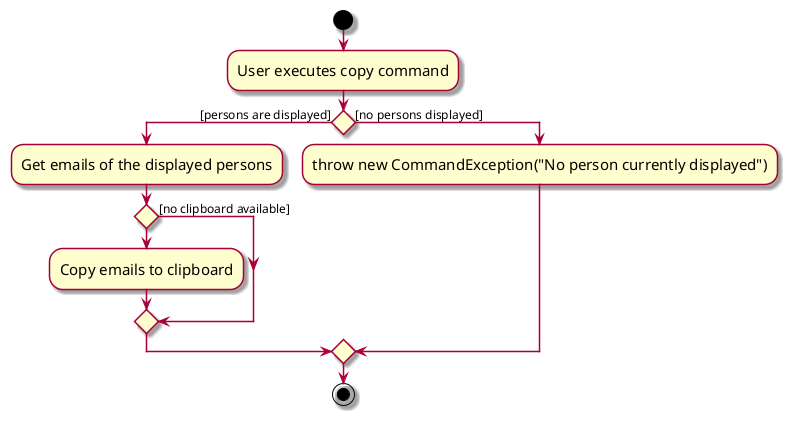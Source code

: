 @startuml
skin rose
skinparam ActivityFontSize 15
skinparam ArrowFontSize 12
start
:User executes copy command;
if () then ([persons are displayed])
    :Get emails of the displayed persons;
    if ()
    :Copy emails to clipboard;
    else ([no clipboard available])
    endif
else ([no persons displayed])
    :throw new CommandException("No person currently displayed");
endif

stop

@enduml
